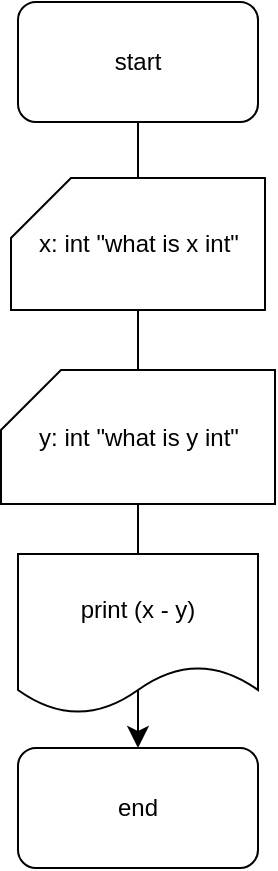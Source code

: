 <mxfile version="24.6.4" type="device">
  <diagram name="Page-1" id="YVzUPlMMY3wja06WsVPU">
    <mxGraphModel dx="1050" dy="522" grid="0" gridSize="10" guides="1" tooltips="1" connect="1" arrows="1" fold="1" page="0" pageScale="1" pageWidth="827" pageHeight="1169" math="0" shadow="0">
      <root>
        <mxCell id="0" />
        <mxCell id="1" parent="0" />
        <mxCell id="u-JwCJJEyD_qesjl1xH5-3" value="" style="edgeStyle=none;curved=1;rounded=0;orthogonalLoop=1;jettySize=auto;html=1;fontSize=12;startSize=8;endSize=8;" parent="1" source="u-JwCJJEyD_qesjl1xH5-1" target="u-JwCJJEyD_qesjl1xH5-2" edge="1">
          <mxGeometry relative="1" as="geometry" />
        </mxCell>
        <mxCell id="u-JwCJJEyD_qesjl1xH5-1" value="start" style="rounded=1;whiteSpace=wrap;html=1;" parent="1" vertex="1">
          <mxGeometry x="140" y="169" width="120" height="60" as="geometry" />
        </mxCell>
        <mxCell id="u-JwCJJEyD_qesjl1xH5-2" value="end" style="whiteSpace=wrap;html=1;rounded=1;" parent="1" vertex="1">
          <mxGeometry x="140" y="542" width="120" height="60" as="geometry" />
        </mxCell>
        <mxCell id="u-JwCJJEyD_qesjl1xH5-4" value="x: int &quot;what is x int&quot;" style="shape=card;whiteSpace=wrap;html=1;" parent="1" vertex="1">
          <mxGeometry x="136.5" y="257" width="127" height="66" as="geometry" />
        </mxCell>
        <mxCell id="u-JwCJJEyD_qesjl1xH5-5" value="y: int &quot;what is y int&quot;" style="shape=card;whiteSpace=wrap;html=1;" parent="1" vertex="1">
          <mxGeometry x="131.5" y="353" width="137" height="67" as="geometry" />
        </mxCell>
        <mxCell id="u-JwCJJEyD_qesjl1xH5-6" value="print (x - y)" style="shape=document;whiteSpace=wrap;html=1;boundedLbl=1;" parent="1" vertex="1">
          <mxGeometry x="140" y="445" width="120" height="80" as="geometry" />
        </mxCell>
      </root>
    </mxGraphModel>
  </diagram>
</mxfile>
